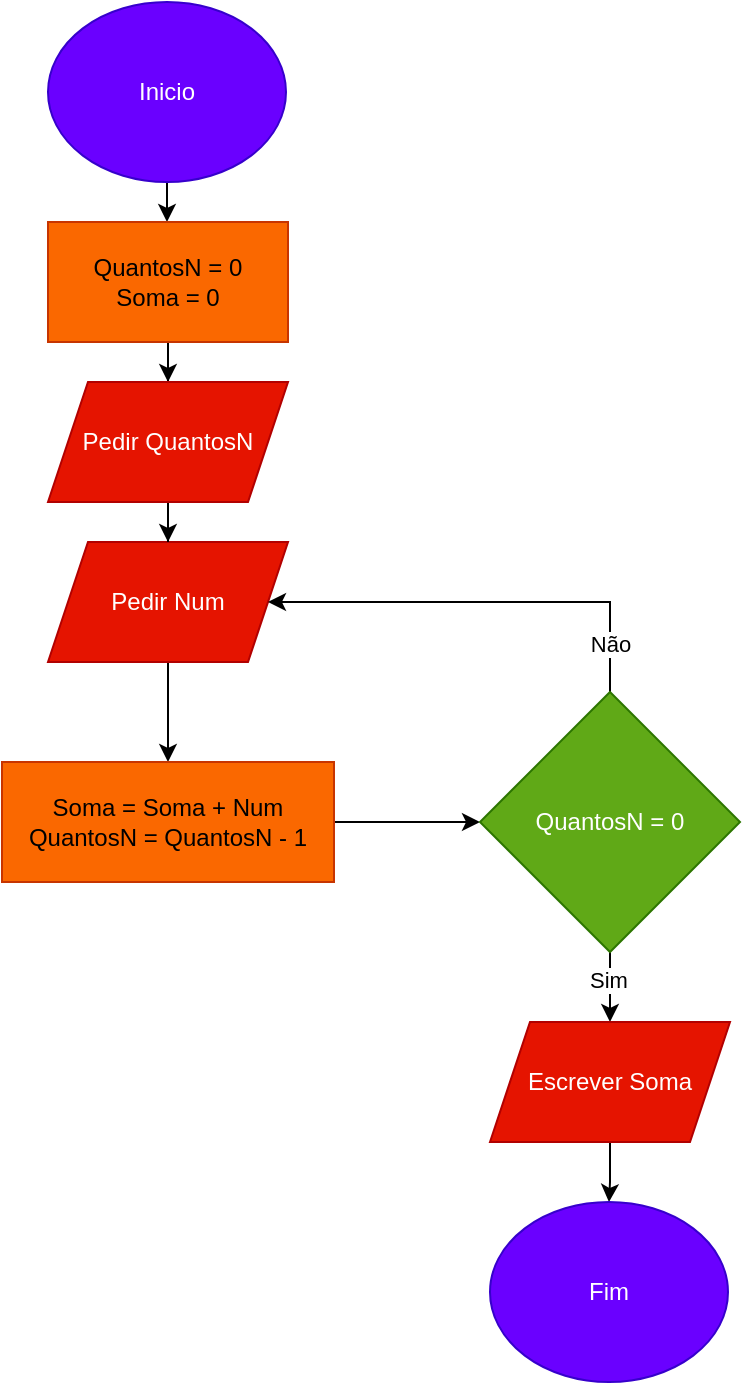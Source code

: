 <mxfile version="28.2.4">
  <diagram name="Página-1" id="4iUnGPk8eX9eYoRPvFoH">
    <mxGraphModel dx="1426" dy="777" grid="1" gridSize="10" guides="1" tooltips="1" connect="1" arrows="1" fold="1" page="1" pageScale="1" pageWidth="827" pageHeight="1169" math="0" shadow="0">
      <root>
        <mxCell id="0" />
        <mxCell id="1" parent="0" />
        <mxCell id="dbXYkPXYevpdWX7WdQCM-38" value="" style="edgeStyle=orthogonalEdgeStyle;rounded=0;orthogonalLoop=1;jettySize=auto;html=1;" edge="1" parent="1" source="iD5cl9piEalMS1e9P42m-1" target="dbXYkPXYevpdWX7WdQCM-37">
          <mxGeometry relative="1" as="geometry" />
        </mxCell>
        <mxCell id="iD5cl9piEalMS1e9P42m-1" value="Inicio" style="ellipse;whiteSpace=wrap;html=1;fillColor=#6a00ff;strokeColor=#3700CC;fontColor=#ffffff;" parent="1" vertex="1">
          <mxGeometry x="354" y="60" width="119" height="90" as="geometry" />
        </mxCell>
        <mxCell id="dbXYkPXYevpdWX7WdQCM-58" value="" style="edgeStyle=orthogonalEdgeStyle;rounded=0;orthogonalLoop=1;jettySize=auto;html=1;" edge="1" parent="1" source="dbXYkPXYevpdWX7WdQCM-37" target="dbXYkPXYevpdWX7WdQCM-57">
          <mxGeometry relative="1" as="geometry" />
        </mxCell>
        <mxCell id="dbXYkPXYevpdWX7WdQCM-37" value="QuantosN = 0&lt;br&gt;Soma = 0" style="whiteSpace=wrap;html=1;fillColor=#fa6800;strokeColor=#C73500;fontColor=#000000;" vertex="1" parent="1">
          <mxGeometry x="354" y="170" width="120" height="60" as="geometry" />
        </mxCell>
        <mxCell id="dbXYkPXYevpdWX7WdQCM-56" value="" style="edgeStyle=orthogonalEdgeStyle;rounded=0;orthogonalLoop=1;jettySize=auto;html=1;" edge="1" parent="1" source="dbXYkPXYevpdWX7WdQCM-53" target="dbXYkPXYevpdWX7WdQCM-55">
          <mxGeometry relative="1" as="geometry" />
        </mxCell>
        <mxCell id="dbXYkPXYevpdWX7WdQCM-53" value="Pedir Num" style="shape=parallelogram;perimeter=parallelogramPerimeter;whiteSpace=wrap;html=1;fixedSize=1;fillColor=#e51400;strokeColor=#B20000;fontColor=#ffffff;" vertex="1" parent="1">
          <mxGeometry x="354" y="330" width="120" height="60" as="geometry" />
        </mxCell>
        <mxCell id="dbXYkPXYevpdWX7WdQCM-61" value="" style="edgeStyle=orthogonalEdgeStyle;rounded=0;orthogonalLoop=1;jettySize=auto;html=1;" edge="1" parent="1" source="dbXYkPXYevpdWX7WdQCM-55" target="dbXYkPXYevpdWX7WdQCM-60">
          <mxGeometry relative="1" as="geometry" />
        </mxCell>
        <mxCell id="dbXYkPXYevpdWX7WdQCM-55" value="Soma = Soma + Num&lt;br&gt;QuantosN = QuantosN - 1" style="whiteSpace=wrap;html=1;fillColor=#fa6800;strokeColor=#C73500;fontColor=#000000;" vertex="1" parent="1">
          <mxGeometry x="331" y="440" width="166" height="60" as="geometry" />
        </mxCell>
        <mxCell id="dbXYkPXYevpdWX7WdQCM-59" value="" style="edgeStyle=orthogonalEdgeStyle;rounded=0;orthogonalLoop=1;jettySize=auto;html=1;" edge="1" parent="1" source="dbXYkPXYevpdWX7WdQCM-57" target="dbXYkPXYevpdWX7WdQCM-53">
          <mxGeometry relative="1" as="geometry" />
        </mxCell>
        <mxCell id="dbXYkPXYevpdWX7WdQCM-57" value="Pedir QuantosN" style="shape=parallelogram;perimeter=parallelogramPerimeter;whiteSpace=wrap;html=1;fixedSize=1;fillColor=#e51400;strokeColor=#B20000;fontColor=#ffffff;" vertex="1" parent="1">
          <mxGeometry x="354" y="250" width="120" height="60" as="geometry" />
        </mxCell>
        <mxCell id="dbXYkPXYevpdWX7WdQCM-62" style="edgeStyle=orthogonalEdgeStyle;rounded=0;orthogonalLoop=1;jettySize=auto;html=1;exitX=0.5;exitY=0;exitDx=0;exitDy=0;entryX=1;entryY=0.5;entryDx=0;entryDy=0;" edge="1" parent="1" source="dbXYkPXYevpdWX7WdQCM-60" target="dbXYkPXYevpdWX7WdQCM-53">
          <mxGeometry relative="1" as="geometry">
            <Array as="points">
              <mxPoint x="635" y="360" />
            </Array>
          </mxGeometry>
        </mxCell>
        <mxCell id="dbXYkPXYevpdWX7WdQCM-63" value="Não" style="edgeLabel;html=1;align=center;verticalAlign=middle;resizable=0;points=[];" vertex="1" connectable="0" parent="dbXYkPXYevpdWX7WdQCM-62">
          <mxGeometry x="-0.778" relative="1" as="geometry">
            <mxPoint as="offset" />
          </mxGeometry>
        </mxCell>
        <mxCell id="dbXYkPXYevpdWX7WdQCM-65" value="" style="edgeStyle=orthogonalEdgeStyle;rounded=0;orthogonalLoop=1;jettySize=auto;html=1;" edge="1" parent="1" source="dbXYkPXYevpdWX7WdQCM-60" target="dbXYkPXYevpdWX7WdQCM-64">
          <mxGeometry relative="1" as="geometry" />
        </mxCell>
        <mxCell id="dbXYkPXYevpdWX7WdQCM-68" value="Sim" style="edgeLabel;html=1;align=center;verticalAlign=middle;resizable=0;points=[];" vertex="1" connectable="0" parent="dbXYkPXYevpdWX7WdQCM-65">
          <mxGeometry x="-0.378" y="-1" relative="1" as="geometry">
            <mxPoint as="offset" />
          </mxGeometry>
        </mxCell>
        <mxCell id="dbXYkPXYevpdWX7WdQCM-60" value="QuantosN = 0" style="rhombus;whiteSpace=wrap;html=1;fillColor=#60a917;strokeColor=#2D7600;fontColor=#ffffff;" vertex="1" parent="1">
          <mxGeometry x="570" y="405" width="130" height="130" as="geometry" />
        </mxCell>
        <mxCell id="dbXYkPXYevpdWX7WdQCM-67" value="" style="edgeStyle=orthogonalEdgeStyle;rounded=0;orthogonalLoop=1;jettySize=auto;html=1;" edge="1" parent="1" source="dbXYkPXYevpdWX7WdQCM-64" target="dbXYkPXYevpdWX7WdQCM-66">
          <mxGeometry relative="1" as="geometry" />
        </mxCell>
        <mxCell id="dbXYkPXYevpdWX7WdQCM-64" value="Escrever Soma" style="shape=parallelogram;perimeter=parallelogramPerimeter;whiteSpace=wrap;html=1;fixedSize=1;fillColor=#e51400;strokeColor=#B20000;fontColor=#ffffff;" vertex="1" parent="1">
          <mxGeometry x="575" y="570" width="120" height="60" as="geometry" />
        </mxCell>
        <mxCell id="dbXYkPXYevpdWX7WdQCM-66" value="Fim" style="ellipse;whiteSpace=wrap;html=1;fillColor=#6a00ff;strokeColor=#3700CC;fontColor=#ffffff;" vertex="1" parent="1">
          <mxGeometry x="575" y="660" width="119" height="90" as="geometry" />
        </mxCell>
      </root>
    </mxGraphModel>
  </diagram>
</mxfile>
